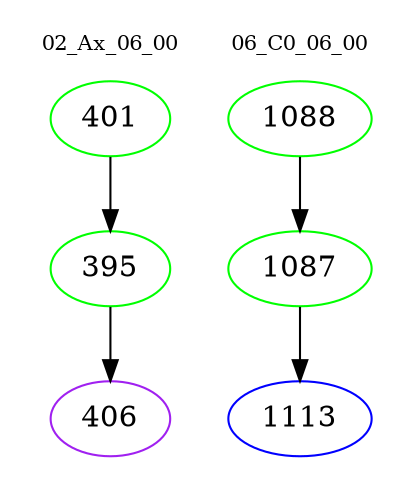 digraph{
subgraph cluster_0 {
color = white
label = "02_Ax_06_00";
fontsize=10;
T0_401 [label="401", color="green"]
T0_401 -> T0_395 [color="black"]
T0_395 [label="395", color="green"]
T0_395 -> T0_406 [color="black"]
T0_406 [label="406", color="purple"]
}
subgraph cluster_1 {
color = white
label = "06_C0_06_00";
fontsize=10;
T1_1088 [label="1088", color="green"]
T1_1088 -> T1_1087 [color="black"]
T1_1087 [label="1087", color="green"]
T1_1087 -> T1_1113 [color="black"]
T1_1113 [label="1113", color="blue"]
}
}

